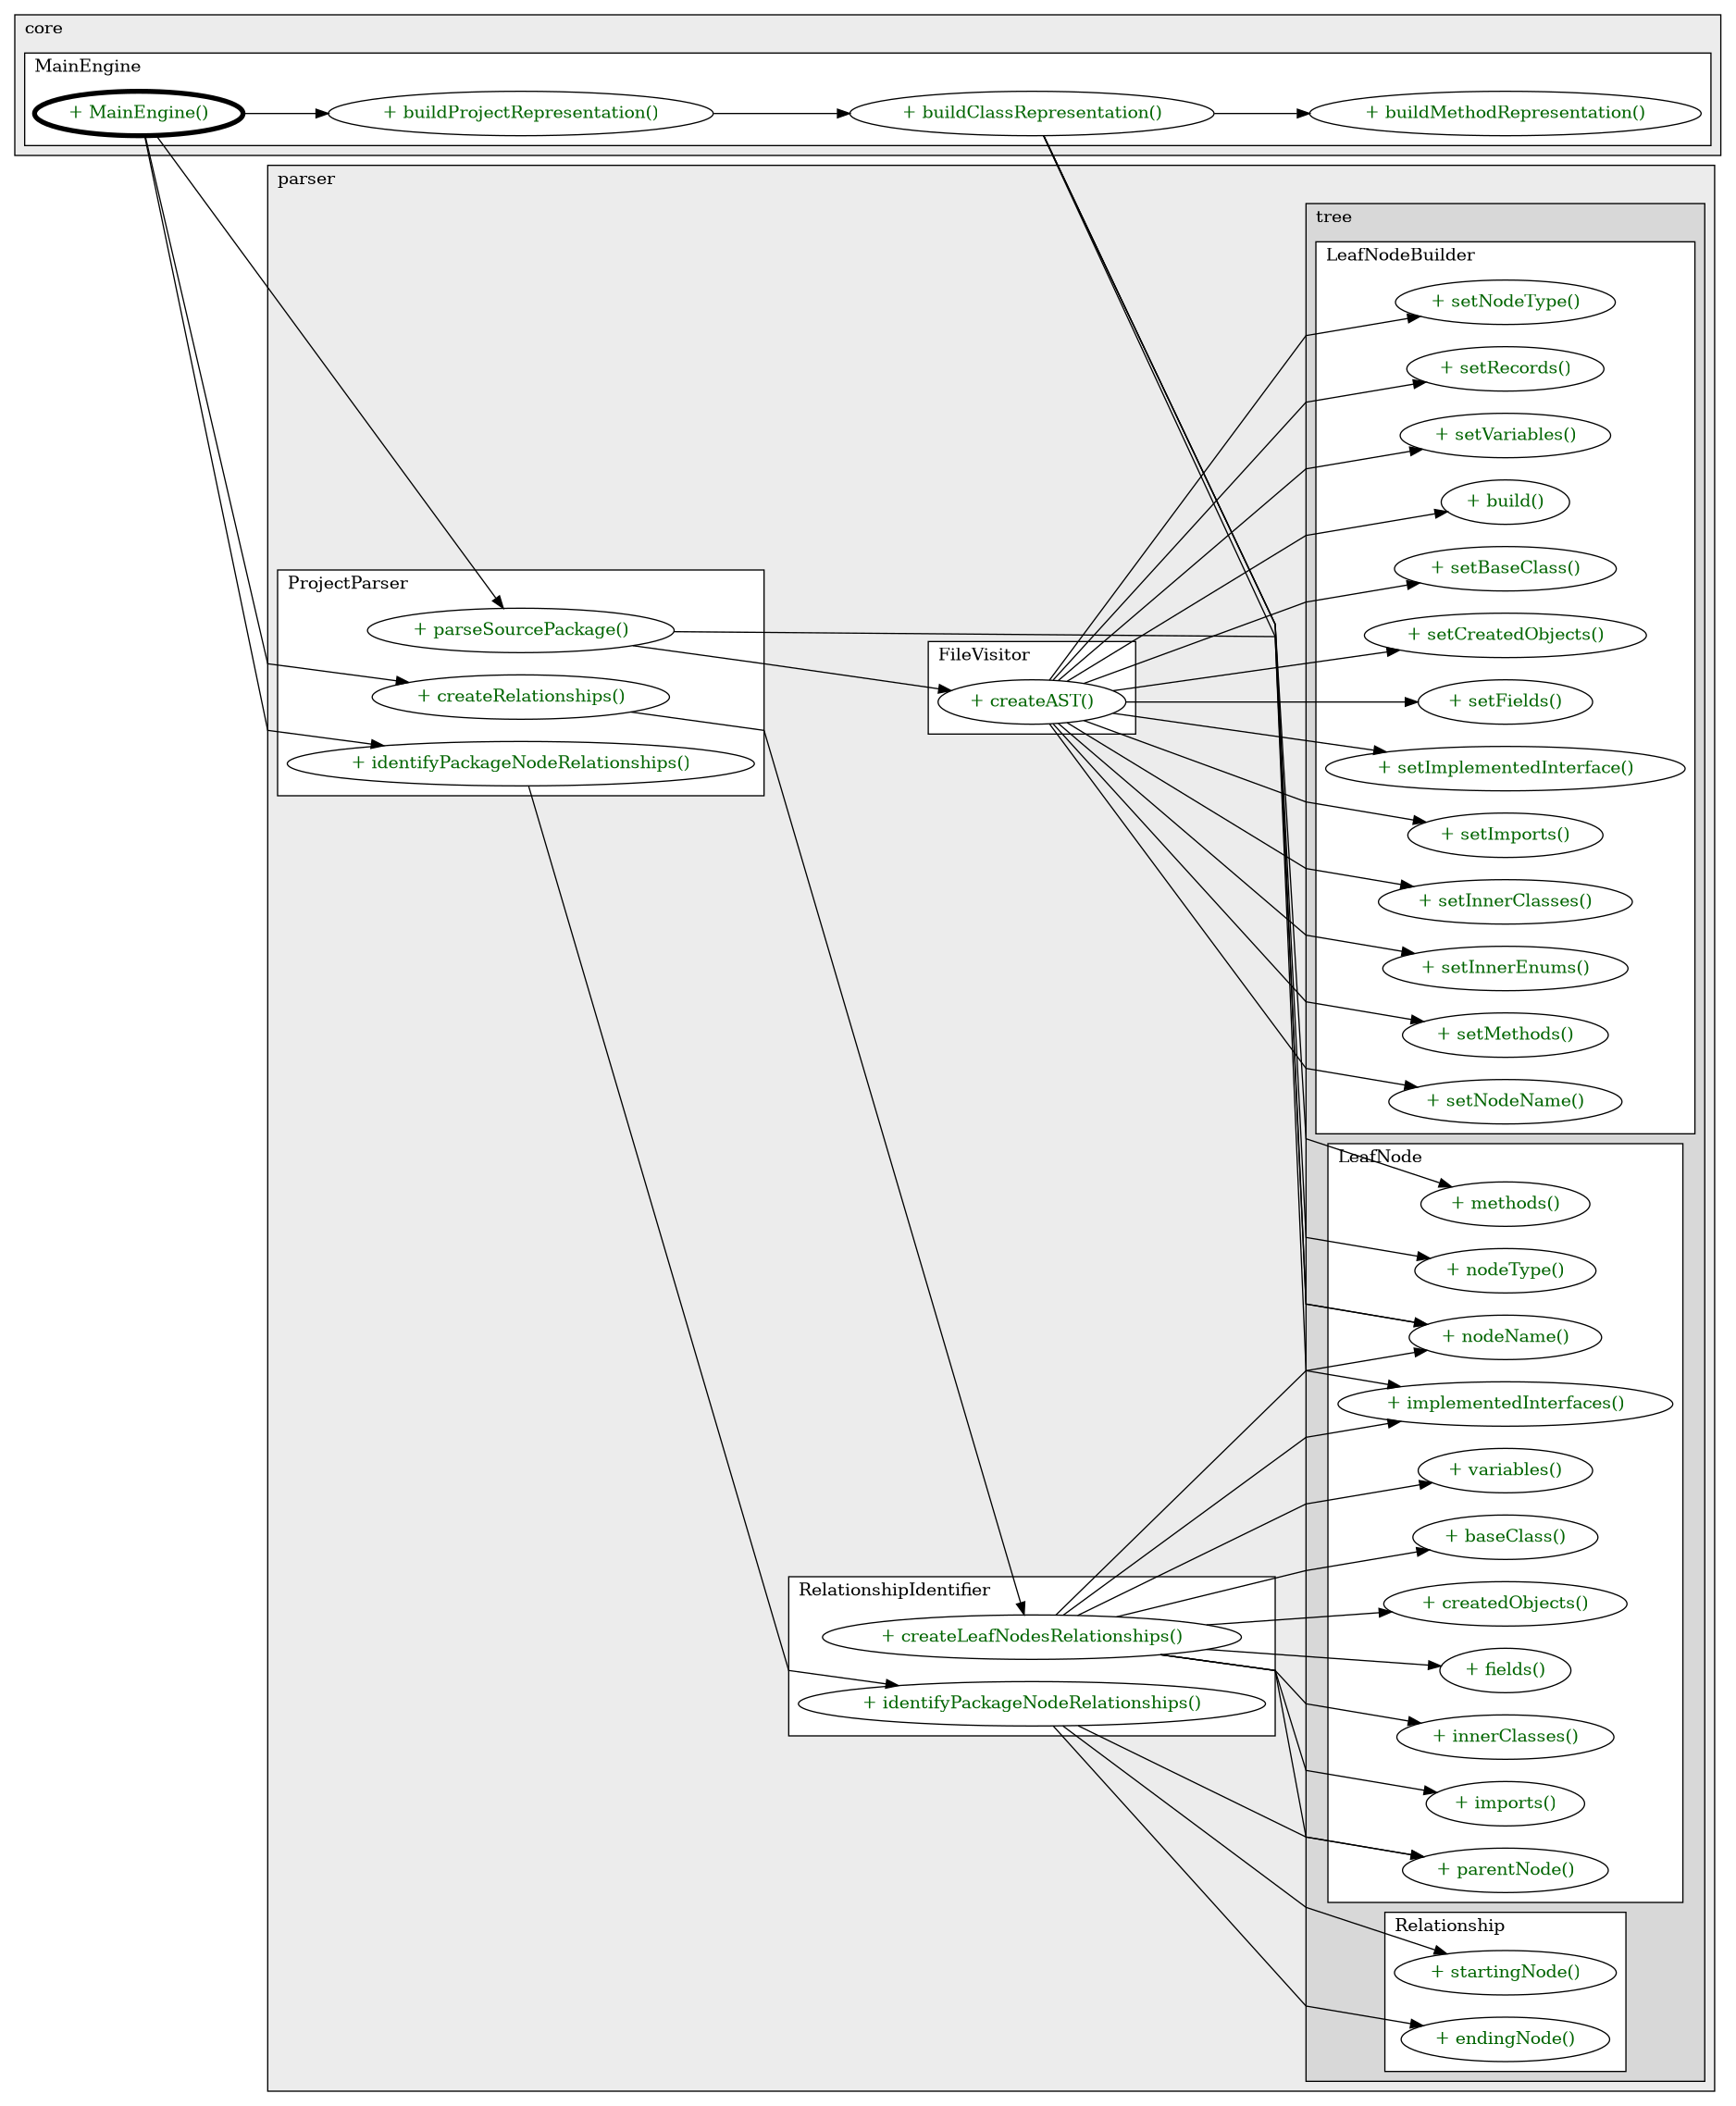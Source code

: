 @startuml

/' diagram meta data start
config=CallConfiguration;
{
  "rootMethod": "codepilotunittest.core.MainEngine#MainEngine(Path,String)",
  "projectClassification": {
    "searchMode": "OpenProject", // OpenProject, AllProjects
    "includedProjects": "",
    "pathEndKeywords": "*.impl",
    "isClientPath": "",
    "isClientName": "",
    "isTestPath": "",
    "isTestName": "",
    "isMappingPath": "",
    "isMappingName": "",
    "isDataAccessPath": "",
    "isDataAccessName": "",
    "isDataStructurePath": "",
    "isDataStructureName": "",
    "isInterfaceStructuresPath": "",
    "isInterfaceStructuresName": "",
    "isEntryPointPath": "",
    "isEntryPointName": "",
    "treatFinalFieldsAsMandatory": false
  },
  "graphRestriction": {
    "classPackageExcludeFilter": "",
    "classPackageIncludeFilter": "",
    "classNameExcludeFilter": "",
    "classNameIncludeFilter": "",
    "methodNameExcludeFilter": "",
    "methodNameIncludeFilter": "",
    "removeByInheritance": "", // inheritance/annotation based filtering is done in a second step
    "removeByAnnotation": "",
    "removeByClassPackage": "", // cleanup the graph after inheritance/annotation based filtering is done
    "removeByClassName": "",
    "cutMappings": false,
    "cutEnum": true,
    "cutTests": true,
    "cutClient": true,
    "cutDataAccess": true,
    "cutInterfaceStructures": true,
    "cutDataStructures": true,
    "cutGetterAndSetter": true,
    "cutConstructors": true
  },
  "graphTraversal": {
    "forwardDepth": 3,
    "backwardDepth": 3,
    "classPackageExcludeFilter": "",
    "classPackageIncludeFilter": "",
    "classNameExcludeFilter": "",
    "classNameIncludeFilter": "",
    "methodNameExcludeFilter": "",
    "methodNameIncludeFilter": "",
    "hideMappings": false,
    "hideDataStructures": false,
    "hidePrivateMethods": true,
    "hideInterfaceCalls": true, // indirection: implementation -> interface (is hidden) -> implementation
    "onlyShowApplicationEntryPoints": false, // root node is included
    "useMethodCallsForStructureDiagram": "ForwardOnly" // ForwardOnly, BothDirections, No
  },
  "details": {
    "aggregation": "GroupByClass", // ByClass, GroupByClass, None
    "showMethodParametersTypes": false,
    "showMethodParametersNames": false,
    "showMethodReturnType": false,
    "showPackageLevels": 2,
    "showCallOrder": false,
    "edgeMode": "MethodsOnly", // TypesOnly, MethodsOnly, TypesAndMethods, MethodsAndDirectTypeUsage
    "showDetailedClassStructure": false
  },
  "rootClass": "codepilotunittest.core.MainEngine",
  "extensionCallbackMethod": "" // qualified.class.name#methodName - signature: public static String method(String)
}
diagram meta data end '/



digraph g {
    rankdir="LR"
    splines=polyline
    

'nodes 
subgraph cluster_3059615 { 
   	label=core
	labeljust=l
	fillcolor="#ececec"
	style=filled
   
   subgraph cluster_1991418173 { 
   	label=MainEngine
	labeljust=l
	fillcolor=white
	style=filled
   
   MainEngine1935620972XXXMainEngine889901590[
	label="+ MainEngine()"
	style=filled
	fillcolor=white
	tooltip="MainEngine

null"
	penwidth=4
	fontcolor=darkgreen
];

MainEngine1935620972XXXbuildClassRepresentation47417436[
	label="+ buildClassRepresentation()"
	style=filled
	fillcolor=white
	tooltip="MainEngine

&#10;  Builds a representation of a class, including its methods and their relationships.&#10; &#10;  @param leafNode The leaf node representing the class.&#10;  @param leafNodeRelationships The relationships between leaf nodes.&#10;  @return A ClassRepresentation object.&#10; "
	fontcolor=darkgreen
];

MainEngine1935620972XXXbuildMethodRepresentation1194934616[
	label="+ buildMethodRepresentation()"
	style=filled
	fillcolor=white
	tooltip="MainEngine

&#10;  Builds a representation of a method, including its relationships and test annotations.&#10; &#10;  @param methodThe method record representing the method.&#10;  @param relationships The relationships of the method.&#10;  @param testAnnotations The test annotations of the method.&#10;  @return A MethodRepresentation object.&#10; "
	fontcolor=darkgreen
];

MainEngine1935620972XXXbuildProjectRepresentation1540638424[
	label="+ buildProjectRepresentation()"
	style=filled
	fillcolor=white
	tooltip="MainEngine

&#10;  Builds a representation of the project, including classes and their methods with their relationships.&#10; &#10;  @param projectNameThe name of the project.&#10;  @param packageNodes The parsed package nodes.&#10;  @param packageNodeRelationships The relationships between package nodes.&#10;  @param leafNodeRelationships The relationships between leaf nodes.&#10;  @return A ProjectRepresentation object.&#10; "
	fontcolor=darkgreen
];
} 
} 

subgraph cluster_995410913 { 
   	label=parser
	labeljust=l
	fillcolor="#ececec"
	style=filled
   
   subgraph cluster_1014544624 { 
   	label=FileVisitor
	labeljust=l
	fillcolor=white
	style=filled
   
   FileVisitor770181292XXXcreateAST0[
	label="+ createAST()"
	style=filled
	fillcolor=white
	tooltip="FileVisitor

&#10;  This method is responsible for the creation of the AST.&#10; "
	fontcolor=darkgreen
];
} 

subgraph cluster_144649229 { 
   	label=tree
	labeljust=l
	fillcolor="#d8d8d8"
	style=filled
   
   subgraph cluster_1117771290 { 
   	label=Relationship
	labeljust=l
	fillcolor=white
	style=filled
   
   Relationship303902624XXXendingNode0[
	label="+ endingNode()"
	style=filled
	fillcolor=white
	tooltip="Relationship

null"
	fontcolor=darkgreen
];

Relationship303902624XXXstartingNode0[
	label="+ startingNode()"
	style=filled
	fillcolor=white
	tooltip="Relationship

null"
	fontcolor=darkgreen
];
} 

subgraph cluster_762420526 { 
   	label=LeafNode
	labeljust=l
	fillcolor=white
	style=filled
   
   LeafNode303902624XXXbaseClass0[
	label="+ baseClass()"
	style=filled
	fillcolor=white
	tooltip="LeafNode

null"
	fontcolor=darkgreen
];

LeafNode303902624XXXcreatedObjects0[
	label="+ createdObjects()"
	style=filled
	fillcolor=white
	tooltip="LeafNode

null"
	fontcolor=darkgreen
];

LeafNode303902624XXXfields0[
	label="+ fields()"
	style=filled
	fillcolor=white
	tooltip="LeafNode

null"
	fontcolor=darkgreen
];

LeafNode303902624XXXimplementedInterfaces0[
	label="+ implementedInterfaces()"
	style=filled
	fillcolor=white
	tooltip="LeafNode

null"
	fontcolor=darkgreen
];

LeafNode303902624XXXimports0[
	label="+ imports()"
	style=filled
	fillcolor=white
	tooltip="LeafNode

null"
	fontcolor=darkgreen
];

LeafNode303902624XXXinnerClasses0[
	label="+ innerClasses()"
	style=filled
	fillcolor=white
	tooltip="LeafNode

null"
	fontcolor=darkgreen
];

LeafNode303902624XXXmethods0[
	label="+ methods()"
	style=filled
	fillcolor=white
	tooltip="LeafNode

null"
	fontcolor=darkgreen
];

LeafNode303902624XXXnodeName0[
	label="+ nodeName()"
	style=filled
	fillcolor=white
	tooltip="LeafNode

null"
	fontcolor=darkgreen
];

LeafNode303902624XXXnodeType0[
	label="+ nodeType()"
	style=filled
	fillcolor=white
	tooltip="LeafNode

null"
	fontcolor=darkgreen
];

LeafNode303902624XXXparentNode0[
	label="+ parentNode()"
	style=filled
	fillcolor=white
	tooltip="LeafNode

null"
	fontcolor=darkgreen
];

LeafNode303902624XXXvariables0[
	label="+ variables()"
	style=filled
	fillcolor=white
	tooltip="LeafNode

null"
	fontcolor=darkgreen
];
} 

subgraph cluster_895900301 { 
   	label=LeafNodeBuilder
	labeljust=l
	fillcolor=white
	style=filled
   
   LeafNodeBuilder303902624XXXbuild0[
	label="+ build()"
	style=filled
	fillcolor=white
	tooltip="LeafNodeBuilder

null"
	fontcolor=darkgreen
];

LeafNodeBuilder303902624XXXsetBaseClass1808118735[
	label="+ setBaseClass()"
	style=filled
	fillcolor=white
	tooltip="LeafNodeBuilder

null"
	fontcolor=darkgreen
];

LeafNodeBuilder303902624XXXsetCreatedObjects1839184593[
	label="+ setCreatedObjects()"
	style=filled
	fillcolor=white
	tooltip="LeafNodeBuilder

null"
	fontcolor=darkgreen
];

LeafNodeBuilder303902624XXXsetFields164956318[
	label="+ setFields()"
	style=filled
	fillcolor=white
	tooltip="LeafNodeBuilder

null"
	fontcolor=darkgreen
];

LeafNodeBuilder303902624XXXsetImplementedInterface1839184593[
	label="+ setImplementedInterface()"
	style=filled
	fillcolor=white
	tooltip="LeafNodeBuilder

null"
	fontcolor=darkgreen
];

LeafNodeBuilder303902624XXXsetImports1839184593[
	label="+ setImports()"
	style=filled
	fillcolor=white
	tooltip="LeafNodeBuilder

null"
	fontcolor=darkgreen
];

LeafNodeBuilder303902624XXXsetInnerClasses852762592[
	label="+ setInnerClasses()"
	style=filled
	fillcolor=white
	tooltip="LeafNodeBuilder

null"
	fontcolor=darkgreen
];

LeafNodeBuilder303902624XXXsetInnerEnums1839184593[
	label="+ setInnerEnums()"
	style=filled
	fillcolor=white
	tooltip="LeafNodeBuilder

null"
	fontcolor=darkgreen
];

LeafNodeBuilder303902624XXXsetMethods998108767[
	label="+ setMethods()"
	style=filled
	fillcolor=white
	tooltip="LeafNodeBuilder

null"
	fontcolor=darkgreen
];

LeafNodeBuilder303902624XXXsetNodeName1808118735[
	label="+ setNodeName()"
	style=filled
	fillcolor=white
	tooltip="LeafNodeBuilder

null"
	fontcolor=darkgreen
];

LeafNodeBuilder303902624XXXsetNodeType1187726460[
	label="+ setNodeType()"
	style=filled
	fillcolor=white
	tooltip="LeafNodeBuilder

null"
	fontcolor=darkgreen
];

LeafNodeBuilder303902624XXXsetRecords1839184593[
	label="+ setRecords()"
	style=filled
	fillcolor=white
	tooltip="LeafNodeBuilder

null"
	fontcolor=darkgreen
];

LeafNodeBuilder303902624XXXsetVariables128514728[
	label="+ setVariables()"
	style=filled
	fillcolor=white
	tooltip="LeafNodeBuilder

null"
	fontcolor=darkgreen
];
} 
} 

subgraph cluster_1693959331 { 
   	label=RelationshipIdentifier
	labeljust=l
	fillcolor=white
	style=filled
   
   RelationshipIdentifier770181292XXXcreateLeafNodesRelationships1215116433[
	label="+ createLeafNodesRelationships()"
	style=filled
	fillcolor=white
	tooltip="RelationshipIdentifier

&#10;  This method is responsible for creating the relationships of the package and leaf nodes.&#10; &#10;  @param packageNodes The collection of package nodes that have been parsed.&#10;  @return The collection of relationships that were created.&#10; "
	fontcolor=darkgreen
];

RelationshipIdentifier770181292XXXidentifyPackageNodeRelationships904117576[
	label="+ identifyPackageNodeRelationships()"
	style=filled
	fillcolor=white
	tooltip="RelationshipIdentifier

&#10;  This method identifies the package node relationships by parsing the created leaf node relationships.&#10; &#10;  @param leafNodeRelationships The relationships that were created by {@link Parser#createRelationships(Map)}.&#10;  @return The package node relationships that were created by parsing the leaf node relationships.&#10; "
	fontcolor=darkgreen
];
} 

subgraph cluster_1704383158 { 
   	label=ProjectParser
	labeljust=l
	fillcolor=white
	style=filled
   
   ProjectParser770181292XXXcreateRelationships1215116433[
	label="+ createRelationships()"
	style=filled
	fillcolor=white
	tooltip="ProjectParser

&#10;  This method creates the relationships among the nodes of the tree&#10; &#10;  @param packageNodes The collection of package nodes that have been parsed.&#10;  @return The collection of relationships that were created.&#10; "
	fontcolor=darkgreen
];

ProjectParser770181292XXXidentifyPackageNodeRelationships904117576[
	label="+ identifyPackageNodeRelationships()"
	style=filled
	fillcolor=white
	tooltip="ProjectParser

&#10;  This method identifies the package node relationships by parsing the created leaf node relationships.&#10; &#10;  @param leafNodeRelationships The relationships that were created by {@link Parser#createRelationships(Map)}.&#10;  @return The package node relationships that were created by parsing the leaf node relationships.&#10; "
	fontcolor=darkgreen
];

ProjectParser770181292XXXparseSourcePackage2480197[
	label="+ parseSourcePackage()"
	style=filled
	fillcolor=white
	tooltip="ProjectParser

&#10;  This method creates the root of the tree, from the path of the source package, calls the parseFolder method,&#10;  that's responsible for the parsing of the source's folder and creates an object of the RelationshipIdentifier&#10;  class with the created nodes in order to create the Relationships.&#10; &#10;  @param sourcePackagePath the path of the project's source folder&#10; "
	fontcolor=darkgreen
];
} 
} 

'edges    
FileVisitor770181292XXXcreateAST0 -> LeafNodeBuilder303902624XXXbuild0;
FileVisitor770181292XXXcreateAST0 -> LeafNodeBuilder303902624XXXsetBaseClass1808118735;
FileVisitor770181292XXXcreateAST0 -> LeafNodeBuilder303902624XXXsetCreatedObjects1839184593;
FileVisitor770181292XXXcreateAST0 -> LeafNodeBuilder303902624XXXsetFields164956318;
FileVisitor770181292XXXcreateAST0 -> LeafNodeBuilder303902624XXXsetImplementedInterface1839184593;
FileVisitor770181292XXXcreateAST0 -> LeafNodeBuilder303902624XXXsetImports1839184593;
FileVisitor770181292XXXcreateAST0 -> LeafNodeBuilder303902624XXXsetInnerClasses852762592;
FileVisitor770181292XXXcreateAST0 -> LeafNodeBuilder303902624XXXsetInnerEnums1839184593;
FileVisitor770181292XXXcreateAST0 -> LeafNodeBuilder303902624XXXsetMethods998108767;
FileVisitor770181292XXXcreateAST0 -> LeafNodeBuilder303902624XXXsetNodeName1808118735;
FileVisitor770181292XXXcreateAST0 -> LeafNodeBuilder303902624XXXsetNodeType1187726460;
FileVisitor770181292XXXcreateAST0 -> LeafNodeBuilder303902624XXXsetRecords1839184593;
FileVisitor770181292XXXcreateAST0 -> LeafNodeBuilder303902624XXXsetVariables128514728;
MainEngine1935620972XXXMainEngine889901590 -> MainEngine1935620972XXXbuildProjectRepresentation1540638424;
MainEngine1935620972XXXMainEngine889901590 -> ProjectParser770181292XXXcreateRelationships1215116433;
MainEngine1935620972XXXMainEngine889901590 -> ProjectParser770181292XXXidentifyPackageNodeRelationships904117576;
MainEngine1935620972XXXMainEngine889901590 -> ProjectParser770181292XXXparseSourcePackage2480197;
MainEngine1935620972XXXbuildClassRepresentation47417436 -> LeafNode303902624XXXimplementedInterfaces0;
MainEngine1935620972XXXbuildClassRepresentation47417436 -> LeafNode303902624XXXmethods0;
MainEngine1935620972XXXbuildClassRepresentation47417436 -> LeafNode303902624XXXnodeName0;
MainEngine1935620972XXXbuildClassRepresentation47417436 -> LeafNode303902624XXXnodeType0;
MainEngine1935620972XXXbuildClassRepresentation47417436 -> MainEngine1935620972XXXbuildMethodRepresentation1194934616;
MainEngine1935620972XXXbuildProjectRepresentation1540638424 -> MainEngine1935620972XXXbuildClassRepresentation47417436;
ProjectParser770181292XXXcreateRelationships1215116433 -> RelationshipIdentifier770181292XXXcreateLeafNodesRelationships1215116433;
ProjectParser770181292XXXidentifyPackageNodeRelationships904117576 -> RelationshipIdentifier770181292XXXidentifyPackageNodeRelationships904117576;
ProjectParser770181292XXXparseSourcePackage2480197 -> FileVisitor770181292XXXcreateAST0;
ProjectParser770181292XXXparseSourcePackage2480197 -> LeafNode303902624XXXnodeName0;
RelationshipIdentifier770181292XXXcreateLeafNodesRelationships1215116433 -> LeafNode303902624XXXbaseClass0;
RelationshipIdentifier770181292XXXcreateLeafNodesRelationships1215116433 -> LeafNode303902624XXXcreatedObjects0;
RelationshipIdentifier770181292XXXcreateLeafNodesRelationships1215116433 -> LeafNode303902624XXXfields0;
RelationshipIdentifier770181292XXXcreateLeafNodesRelationships1215116433 -> LeafNode303902624XXXimplementedInterfaces0;
RelationshipIdentifier770181292XXXcreateLeafNodesRelationships1215116433 -> LeafNode303902624XXXimports0;
RelationshipIdentifier770181292XXXcreateLeafNodesRelationships1215116433 -> LeafNode303902624XXXinnerClasses0;
RelationshipIdentifier770181292XXXcreateLeafNodesRelationships1215116433 -> LeafNode303902624XXXnodeName0;
RelationshipIdentifier770181292XXXcreateLeafNodesRelationships1215116433 -> LeafNode303902624XXXparentNode0;
RelationshipIdentifier770181292XXXcreateLeafNodesRelationships1215116433 -> LeafNode303902624XXXvariables0;
RelationshipIdentifier770181292XXXidentifyPackageNodeRelationships904117576 -> LeafNode303902624XXXparentNode0;
RelationshipIdentifier770181292XXXidentifyPackageNodeRelationships904117576 -> Relationship303902624XXXendingNode0;
RelationshipIdentifier770181292XXXidentifyPackageNodeRelationships904117576 -> Relationship303902624XXXstartingNode0;
    
}
@enduml